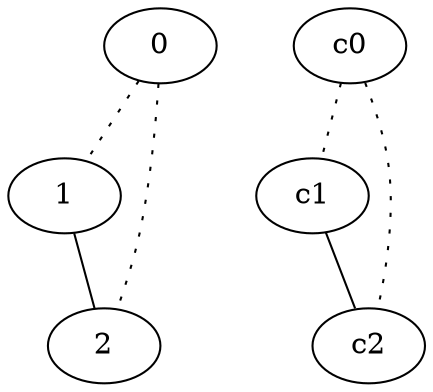 graph {
a0[label=0];
a1[label=1];
a2[label=2];
a0 -- a1 [style=dotted];
a0 -- a2 [style=dotted];
a1 -- a2;
c0 -- c1 [style=dotted];
c0 -- c2 [style=dotted];
c1 -- c2;
}
